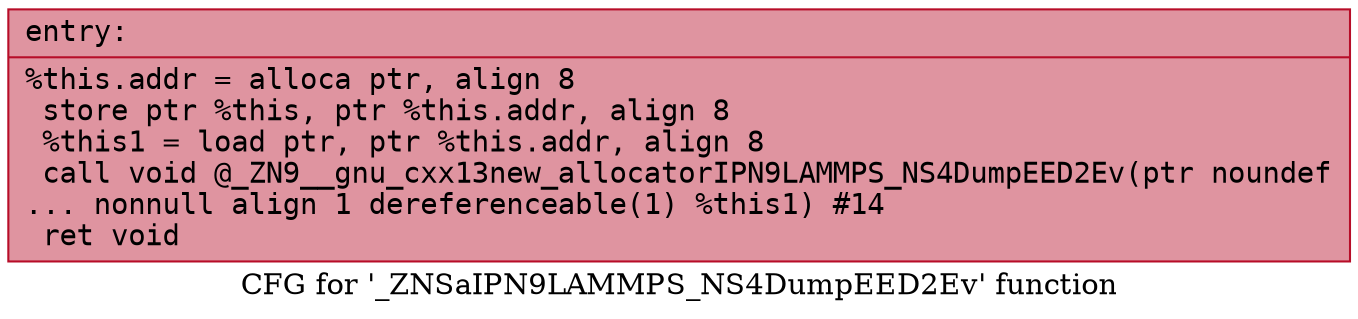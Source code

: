 digraph "CFG for '_ZNSaIPN9LAMMPS_NS4DumpEED2Ev' function" {
	label="CFG for '_ZNSaIPN9LAMMPS_NS4DumpEED2Ev' function";

	Node0x559d9a1fd570 [shape=record,color="#b70d28ff", style=filled, fillcolor="#b70d2870" fontname="Courier",label="{entry:\l|  %this.addr = alloca ptr, align 8\l  store ptr %this, ptr %this.addr, align 8\l  %this1 = load ptr, ptr %this.addr, align 8\l  call void @_ZN9__gnu_cxx13new_allocatorIPN9LAMMPS_NS4DumpEED2Ev(ptr noundef\l... nonnull align 1 dereferenceable(1) %this1) #14\l  ret void\l}"];
}
